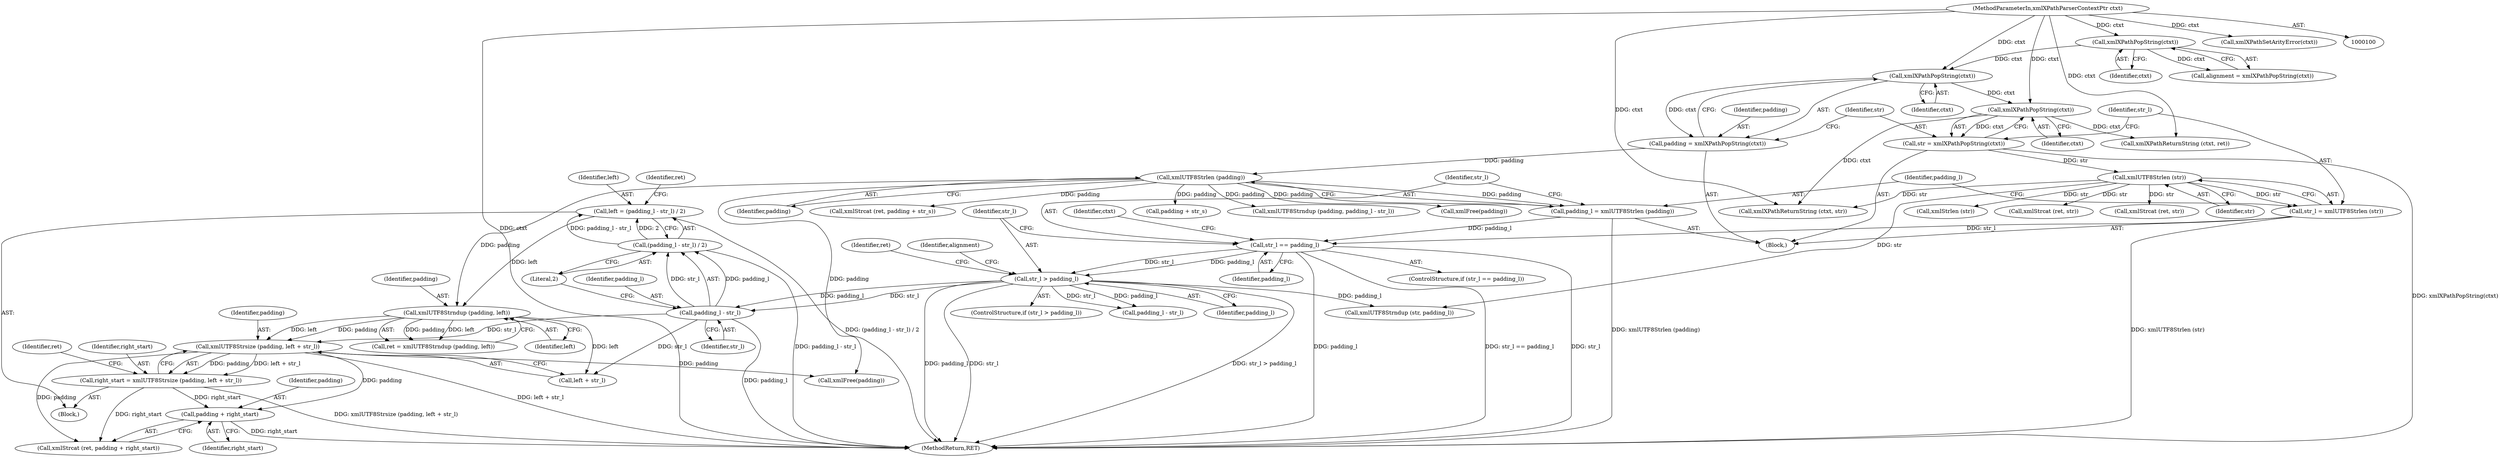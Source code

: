 digraph "0_Chrome_96dbafe288dbe2f0cc45fa3c39daf6d0c37acbab_8@pointer" {
"1000232" [label="(Call,padding + right_start)"];
"1000223" [label="(Call,xmlUTF8Strsize (padding, left + str_l))"];
"1000213" [label="(Call,xmlUTF8Strndup (padding, left))"];
"1000148" [label="(Call,xmlUTF8Strlen (padding))"];
"1000134" [label="(Call,padding = xmlXPathPopString(ctxt))"];
"1000136" [label="(Call,xmlXPathPopString(ctxt))"];
"1000128" [label="(Call,xmlXPathPopString(ctxt))"];
"1000101" [label="(MethodParameterIn,xmlXPathParserContextPtr ctxt)"];
"1000203" [label="(Call,left = (padding_l - str_l) / 2)"];
"1000205" [label="(Call,(padding_l - str_l) / 2)"];
"1000206" [label="(Call,padding_l - str_l)"];
"1000164" [label="(Call,str_l > padding_l)"];
"1000151" [label="(Call,str_l == padding_l)"];
"1000142" [label="(Call,str_l = xmlUTF8Strlen (str))"];
"1000144" [label="(Call,xmlUTF8Strlen (str))"];
"1000138" [label="(Call,str = xmlXPathPopString(ctxt))"];
"1000140" [label="(Call,xmlXPathPopString(ctxt))"];
"1000146" [label="(Call,padding_l = xmlUTF8Strlen (padding))"];
"1000221" [label="(Call,right_start = xmlUTF8Strsize (padding, left + str_l))"];
"1000240" [label="(Call,xmlStrlen (str))"];
"1000211" [label="(Call,ret = xmlUTF8Strndup (padding, left))"];
"1000129" [label="(Identifier,ctxt)"];
"1000143" [label="(Identifier,str_l)"];
"1000207" [label="(Identifier,padding_l)"];
"1000136" [label="(Call,xmlXPathPopString(ctxt))"];
"1000163" [label="(ControlStructure,if (str_l > padding_l))"];
"1000186" [label="(Call,padding_l - str_l)"];
"1000230" [label="(Call,xmlStrcat (ret, padding + right_start))"];
"1000150" [label="(ControlStructure,if (str_l == padding_l))"];
"1000169" [label="(Identifier,ret)"];
"1000164" [label="(Call,str_l > padding_l)"];
"1000152" [label="(Identifier,str_l)"];
"1000191" [label="(Call,xmlStrcat (ret, str))"];
"1000128" [label="(Call,xmlXPathPopString(ctxt))"];
"1000166" [label="(Identifier,padding_l)"];
"1000258" [label="(Call,xmlFree(padding))"];
"1000170" [label="(Call,xmlUTF8Strndup (str, padding_l))"];
"1000119" [label="(Call,xmlXPathSetArityError(ctxt))"];
"1000221" [label="(Call,right_start = xmlUTF8Strsize (padding, left + str_l))"];
"1000224" [label="(Identifier,padding)"];
"1000134" [label="(Call,padding = xmlXPathPopString(ctxt))"];
"1000209" [label="(Literal,2)"];
"1000126" [label="(Call,alignment = xmlXPathPopString(ctxt))"];
"1000201" [label="(Block,)"];
"1000204" [label="(Identifier,left)"];
"1000212" [label="(Identifier,ret)"];
"1000208" [label="(Identifier,str_l)"];
"1000165" [label="(Identifier,str_l)"];
"1000153" [label="(Identifier,padding_l)"];
"1000156" [label="(Identifier,ctxt)"];
"1000206" [label="(Call,padding_l - str_l)"];
"1000142" [label="(Call,str_l = xmlUTF8Strlen (str))"];
"1000250" [label="(Call,padding + str_s)"];
"1000144" [label="(Call,xmlUTF8Strlen (str))"];
"1000218" [label="(Call,xmlStrcat (ret, str))"];
"1000222" [label="(Identifier,right_start)"];
"1000141" [label="(Identifier,ctxt)"];
"1000135" [label="(Identifier,padding)"];
"1000214" [label="(Identifier,padding)"];
"1000184" [label="(Call,xmlUTF8Strndup (padding, padding_l - str_l))"];
"1000215" [label="(Identifier,left)"];
"1000148" [label="(Call,xmlUTF8Strlen (padding))"];
"1000234" [label="(Identifier,right_start)"];
"1000137" [label="(Identifier,ctxt)"];
"1000203" [label="(Call,left = (padding_l - str_l) / 2)"];
"1000155" [label="(Call,xmlXPathReturnString (ctxt, str))"];
"1000213" [label="(Call,xmlUTF8Strndup (padding, left))"];
"1000225" [label="(Call,left + str_l)"];
"1000223" [label="(Call,xmlUTF8Strsize (padding, left + str_l))"];
"1000232" [label="(Call,padding + right_start)"];
"1000140" [label="(Call,xmlXPathPopString(ctxt))"];
"1000158" [label="(Call,xmlFree(padding))"];
"1000233" [label="(Identifier,padding)"];
"1000101" [label="(MethodParameterIn,xmlXPathParserContextPtr ctxt)"];
"1000253" [label="(Call,xmlXPathReturnString (ctxt, ret))"];
"1000138" [label="(Call,str = xmlXPathPopString(ctxt))"];
"1000146" [label="(Call,padding_l = xmlUTF8Strlen (padding))"];
"1000103" [label="(Block,)"];
"1000149" [label="(Identifier,padding)"];
"1000262" [label="(MethodReturn,RET)"];
"1000151" [label="(Call,str_l == padding_l)"];
"1000229" [label="(Identifier,ret)"];
"1000139" [label="(Identifier,str)"];
"1000147" [label="(Identifier,padding_l)"];
"1000177" [label="(Identifier,alignment)"];
"1000248" [label="(Call,xmlStrcat (ret, padding + str_s))"];
"1000205" [label="(Call,(padding_l - str_l) / 2)"];
"1000145" [label="(Identifier,str)"];
"1000232" -> "1000230"  [label="AST: "];
"1000232" -> "1000234"  [label="CFG: "];
"1000233" -> "1000232"  [label="AST: "];
"1000234" -> "1000232"  [label="AST: "];
"1000230" -> "1000232"  [label="CFG: "];
"1000232" -> "1000262"  [label="DDG: right_start"];
"1000223" -> "1000232"  [label="DDG: padding"];
"1000221" -> "1000232"  [label="DDG: right_start"];
"1000223" -> "1000221"  [label="AST: "];
"1000223" -> "1000225"  [label="CFG: "];
"1000224" -> "1000223"  [label="AST: "];
"1000225" -> "1000223"  [label="AST: "];
"1000221" -> "1000223"  [label="CFG: "];
"1000223" -> "1000262"  [label="DDG: left + str_l"];
"1000223" -> "1000221"  [label="DDG: padding"];
"1000223" -> "1000221"  [label="DDG: left + str_l"];
"1000213" -> "1000223"  [label="DDG: padding"];
"1000213" -> "1000223"  [label="DDG: left"];
"1000206" -> "1000223"  [label="DDG: str_l"];
"1000223" -> "1000230"  [label="DDG: padding"];
"1000223" -> "1000258"  [label="DDG: padding"];
"1000213" -> "1000211"  [label="AST: "];
"1000213" -> "1000215"  [label="CFG: "];
"1000214" -> "1000213"  [label="AST: "];
"1000215" -> "1000213"  [label="AST: "];
"1000211" -> "1000213"  [label="CFG: "];
"1000213" -> "1000211"  [label="DDG: padding"];
"1000213" -> "1000211"  [label="DDG: left"];
"1000148" -> "1000213"  [label="DDG: padding"];
"1000203" -> "1000213"  [label="DDG: left"];
"1000213" -> "1000225"  [label="DDG: left"];
"1000148" -> "1000146"  [label="AST: "];
"1000148" -> "1000149"  [label="CFG: "];
"1000149" -> "1000148"  [label="AST: "];
"1000146" -> "1000148"  [label="CFG: "];
"1000148" -> "1000146"  [label="DDG: padding"];
"1000134" -> "1000148"  [label="DDG: padding"];
"1000148" -> "1000158"  [label="DDG: padding"];
"1000148" -> "1000184"  [label="DDG: padding"];
"1000148" -> "1000248"  [label="DDG: padding"];
"1000148" -> "1000250"  [label="DDG: padding"];
"1000148" -> "1000258"  [label="DDG: padding"];
"1000134" -> "1000103"  [label="AST: "];
"1000134" -> "1000136"  [label="CFG: "];
"1000135" -> "1000134"  [label="AST: "];
"1000136" -> "1000134"  [label="AST: "];
"1000139" -> "1000134"  [label="CFG: "];
"1000136" -> "1000134"  [label="DDG: ctxt"];
"1000136" -> "1000137"  [label="CFG: "];
"1000137" -> "1000136"  [label="AST: "];
"1000128" -> "1000136"  [label="DDG: ctxt"];
"1000101" -> "1000136"  [label="DDG: ctxt"];
"1000136" -> "1000140"  [label="DDG: ctxt"];
"1000128" -> "1000126"  [label="AST: "];
"1000128" -> "1000129"  [label="CFG: "];
"1000129" -> "1000128"  [label="AST: "];
"1000126" -> "1000128"  [label="CFG: "];
"1000128" -> "1000126"  [label="DDG: ctxt"];
"1000101" -> "1000128"  [label="DDG: ctxt"];
"1000101" -> "1000100"  [label="AST: "];
"1000101" -> "1000262"  [label="DDG: ctxt"];
"1000101" -> "1000119"  [label="DDG: ctxt"];
"1000101" -> "1000140"  [label="DDG: ctxt"];
"1000101" -> "1000155"  [label="DDG: ctxt"];
"1000101" -> "1000253"  [label="DDG: ctxt"];
"1000203" -> "1000201"  [label="AST: "];
"1000203" -> "1000205"  [label="CFG: "];
"1000204" -> "1000203"  [label="AST: "];
"1000205" -> "1000203"  [label="AST: "];
"1000212" -> "1000203"  [label="CFG: "];
"1000203" -> "1000262"  [label="DDG: (padding_l - str_l) / 2"];
"1000205" -> "1000203"  [label="DDG: padding_l - str_l"];
"1000205" -> "1000203"  [label="DDG: 2"];
"1000205" -> "1000209"  [label="CFG: "];
"1000206" -> "1000205"  [label="AST: "];
"1000209" -> "1000205"  [label="AST: "];
"1000205" -> "1000262"  [label="DDG: padding_l - str_l"];
"1000206" -> "1000205"  [label="DDG: padding_l"];
"1000206" -> "1000205"  [label="DDG: str_l"];
"1000206" -> "1000208"  [label="CFG: "];
"1000207" -> "1000206"  [label="AST: "];
"1000208" -> "1000206"  [label="AST: "];
"1000209" -> "1000206"  [label="CFG: "];
"1000206" -> "1000262"  [label="DDG: padding_l"];
"1000164" -> "1000206"  [label="DDG: padding_l"];
"1000164" -> "1000206"  [label="DDG: str_l"];
"1000206" -> "1000225"  [label="DDG: str_l"];
"1000164" -> "1000163"  [label="AST: "];
"1000164" -> "1000166"  [label="CFG: "];
"1000165" -> "1000164"  [label="AST: "];
"1000166" -> "1000164"  [label="AST: "];
"1000169" -> "1000164"  [label="CFG: "];
"1000177" -> "1000164"  [label="CFG: "];
"1000164" -> "1000262"  [label="DDG: str_l > padding_l"];
"1000164" -> "1000262"  [label="DDG: padding_l"];
"1000164" -> "1000262"  [label="DDG: str_l"];
"1000151" -> "1000164"  [label="DDG: str_l"];
"1000151" -> "1000164"  [label="DDG: padding_l"];
"1000164" -> "1000170"  [label="DDG: padding_l"];
"1000164" -> "1000186"  [label="DDG: padding_l"];
"1000164" -> "1000186"  [label="DDG: str_l"];
"1000151" -> "1000150"  [label="AST: "];
"1000151" -> "1000153"  [label="CFG: "];
"1000152" -> "1000151"  [label="AST: "];
"1000153" -> "1000151"  [label="AST: "];
"1000156" -> "1000151"  [label="CFG: "];
"1000165" -> "1000151"  [label="CFG: "];
"1000151" -> "1000262"  [label="DDG: str_l == padding_l"];
"1000151" -> "1000262"  [label="DDG: str_l"];
"1000151" -> "1000262"  [label="DDG: padding_l"];
"1000142" -> "1000151"  [label="DDG: str_l"];
"1000146" -> "1000151"  [label="DDG: padding_l"];
"1000142" -> "1000103"  [label="AST: "];
"1000142" -> "1000144"  [label="CFG: "];
"1000143" -> "1000142"  [label="AST: "];
"1000144" -> "1000142"  [label="AST: "];
"1000147" -> "1000142"  [label="CFG: "];
"1000142" -> "1000262"  [label="DDG: xmlUTF8Strlen (str)"];
"1000144" -> "1000142"  [label="DDG: str"];
"1000144" -> "1000145"  [label="CFG: "];
"1000145" -> "1000144"  [label="AST: "];
"1000138" -> "1000144"  [label="DDG: str"];
"1000144" -> "1000155"  [label="DDG: str"];
"1000144" -> "1000170"  [label="DDG: str"];
"1000144" -> "1000191"  [label="DDG: str"];
"1000144" -> "1000218"  [label="DDG: str"];
"1000144" -> "1000240"  [label="DDG: str"];
"1000138" -> "1000103"  [label="AST: "];
"1000138" -> "1000140"  [label="CFG: "];
"1000139" -> "1000138"  [label="AST: "];
"1000140" -> "1000138"  [label="AST: "];
"1000143" -> "1000138"  [label="CFG: "];
"1000138" -> "1000262"  [label="DDG: xmlXPathPopString(ctxt)"];
"1000140" -> "1000138"  [label="DDG: ctxt"];
"1000140" -> "1000141"  [label="CFG: "];
"1000141" -> "1000140"  [label="AST: "];
"1000140" -> "1000155"  [label="DDG: ctxt"];
"1000140" -> "1000253"  [label="DDG: ctxt"];
"1000146" -> "1000103"  [label="AST: "];
"1000147" -> "1000146"  [label="AST: "];
"1000152" -> "1000146"  [label="CFG: "];
"1000146" -> "1000262"  [label="DDG: xmlUTF8Strlen (padding)"];
"1000221" -> "1000201"  [label="AST: "];
"1000222" -> "1000221"  [label="AST: "];
"1000229" -> "1000221"  [label="CFG: "];
"1000221" -> "1000262"  [label="DDG: xmlUTF8Strsize (padding, left + str_l)"];
"1000221" -> "1000230"  [label="DDG: right_start"];
}
